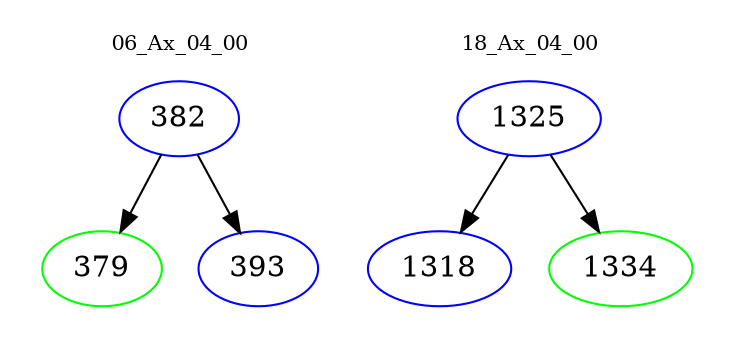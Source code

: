 digraph{
subgraph cluster_0 {
color = white
label = "06_Ax_04_00";
fontsize=10;
T0_382 [label="382", color="blue"]
T0_382 -> T0_379 [color="black"]
T0_379 [label="379", color="green"]
T0_382 -> T0_393 [color="black"]
T0_393 [label="393", color="blue"]
}
subgraph cluster_1 {
color = white
label = "18_Ax_04_00";
fontsize=10;
T1_1325 [label="1325", color="blue"]
T1_1325 -> T1_1318 [color="black"]
T1_1318 [label="1318", color="blue"]
T1_1325 -> T1_1334 [color="black"]
T1_1334 [label="1334", color="green"]
}
}
